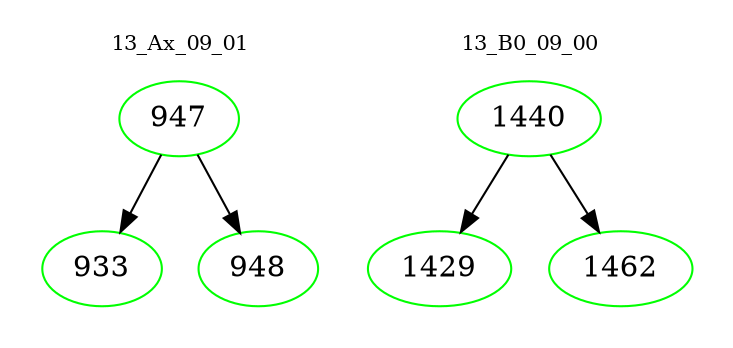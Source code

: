 digraph{
subgraph cluster_0 {
color = white
label = "13_Ax_09_01";
fontsize=10;
T0_947 [label="947", color="green"]
T0_947 -> T0_933 [color="black"]
T0_933 [label="933", color="green"]
T0_947 -> T0_948 [color="black"]
T0_948 [label="948", color="green"]
}
subgraph cluster_1 {
color = white
label = "13_B0_09_00";
fontsize=10;
T1_1440 [label="1440", color="green"]
T1_1440 -> T1_1429 [color="black"]
T1_1429 [label="1429", color="green"]
T1_1440 -> T1_1462 [color="black"]
T1_1462 [label="1462", color="green"]
}
}
